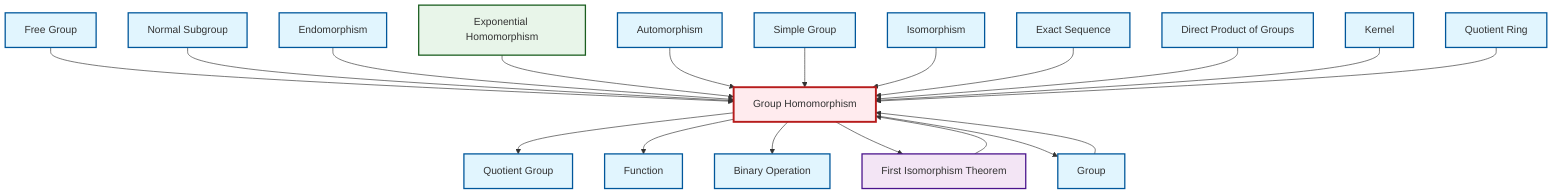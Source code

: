 graph TD
    classDef definition fill:#e1f5fe,stroke:#01579b,stroke-width:2px
    classDef theorem fill:#f3e5f5,stroke:#4a148c,stroke-width:2px
    classDef axiom fill:#fff3e0,stroke:#e65100,stroke-width:2px
    classDef example fill:#e8f5e9,stroke:#1b5e20,stroke-width:2px
    classDef current fill:#ffebee,stroke:#b71c1c,stroke-width:3px
    def-function["Function"]:::definition
    def-quotient-group["Quotient Group"]:::definition
    def-normal-subgroup["Normal Subgroup"]:::definition
    def-kernel["Kernel"]:::definition
    def-simple-group["Simple Group"]:::definition
    def-free-group["Free Group"]:::definition
    def-group["Group"]:::definition
    def-direct-product["Direct Product of Groups"]:::definition
    def-isomorphism["Isomorphism"]:::definition
    ex-exponential-homomorphism["Exponential Homomorphism"]:::example
    def-homomorphism["Group Homomorphism"]:::definition
    def-binary-operation["Binary Operation"]:::definition
    thm-first-isomorphism["First Isomorphism Theorem"]:::theorem
    def-endomorphism["Endomorphism"]:::definition
    def-quotient-ring["Quotient Ring"]:::definition
    def-automorphism["Automorphism"]:::definition
    def-exact-sequence["Exact Sequence"]:::definition
    def-free-group --> def-homomorphism
    def-normal-subgroup --> def-homomorphism
    def-group --> def-homomorphism
    def-endomorphism --> def-homomorphism
    ex-exponential-homomorphism --> def-homomorphism
    def-automorphism --> def-homomorphism
    def-homomorphism --> def-quotient-group
    def-simple-group --> def-homomorphism
    thm-first-isomorphism --> def-homomorphism
    def-isomorphism --> def-homomorphism
    def-homomorphism --> def-function
    def-exact-sequence --> def-homomorphism
    def-direct-product --> def-homomorphism
    def-kernel --> def-homomorphism
    def-homomorphism --> def-binary-operation
    def-homomorphism --> thm-first-isomorphism
    def-quotient-ring --> def-homomorphism
    def-homomorphism --> def-group
    class def-homomorphism current